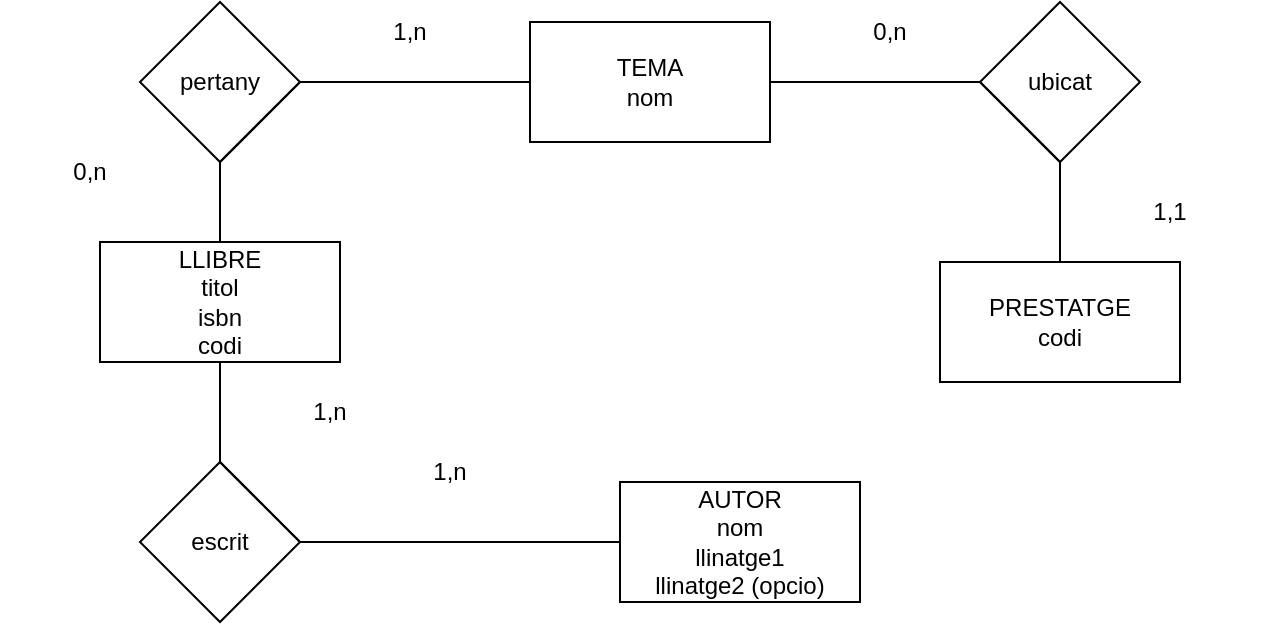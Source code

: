 <mxfile version="20.3.7" type="device"><diagram id="R2lEEEUBdFMjLlhIrx00" name="Page-1"><mxGraphModel dx="1422" dy="730" grid="1" gridSize="10" guides="1" tooltips="1" connect="1" arrows="1" fold="1" page="1" pageScale="1" pageWidth="850" pageHeight="1100" math="0" shadow="0" extFonts="Permanent Marker^https://fonts.googleapis.com/css?family=Permanent+Marker"><root><mxCell id="0"/><mxCell id="1" parent="0"/><mxCell id="NvzPR1KP5KjmLOhxE_iB-1" value="&lt;div&gt;LLIBRE&lt;/div&gt;&lt;div&gt;titol&lt;/div&gt;&lt;div&gt;isbn&lt;br&gt;&lt;/div&gt;&lt;div&gt;codi&lt;br&gt;&lt;/div&gt;" style="rounded=0;whiteSpace=wrap;html=1;" vertex="1" parent="1"><mxGeometry x="150" y="190" width="120" height="60" as="geometry"/></mxCell><mxCell id="NvzPR1KP5KjmLOhxE_iB-2" value="&lt;div&gt;TEMA&lt;/div&gt;&lt;div&gt;nom&lt;br&gt;&lt;/div&gt;" style="rounded=0;whiteSpace=wrap;html=1;" vertex="1" parent="1"><mxGeometry x="365" y="80" width="120" height="60" as="geometry"/></mxCell><mxCell id="NvzPR1KP5KjmLOhxE_iB-3" value="&lt;div&gt;AUTOR&lt;/div&gt;&lt;div&gt;nom&lt;/div&gt;&lt;div&gt;llinatge1&lt;/div&gt;&lt;div&gt;llinatge2 (opcio)&lt;br&gt;&lt;/div&gt;" style="rounded=0;whiteSpace=wrap;html=1;" vertex="1" parent="1"><mxGeometry x="410" y="310" width="120" height="60" as="geometry"/></mxCell><mxCell id="NvzPR1KP5KjmLOhxE_iB-4" value="&lt;div&gt;PRESTATGE&lt;/div&gt;&lt;div&gt;codi&lt;br&gt;&lt;/div&gt;" style="rounded=0;whiteSpace=wrap;html=1;" vertex="1" parent="1"><mxGeometry x="570" y="200" width="120" height="60" as="geometry"/></mxCell><mxCell id="NvzPR1KP5KjmLOhxE_iB-5" value="escrit" style="rhombus;whiteSpace=wrap;html=1;" vertex="1" parent="1"><mxGeometry x="170" y="300" width="80" height="80" as="geometry"/></mxCell><mxCell id="NvzPR1KP5KjmLOhxE_iB-6" value="" style="endArrow=none;html=1;rounded=0;exitX=0;exitY=0.5;exitDx=0;exitDy=0;" edge="1" parent="1" source="NvzPR1KP5KjmLOhxE_iB-3" target="NvzPR1KP5KjmLOhxE_iB-1"><mxGeometry width="50" height="50" relative="1" as="geometry"><mxPoint x="400" y="410" as="sourcePoint"/><mxPoint x="450" y="360" as="targetPoint"/><Array as="points"><mxPoint x="250" y="340"/><mxPoint x="210" y="300"/></Array></mxGeometry></mxCell><mxCell id="NvzPR1KP5KjmLOhxE_iB-11" value="1,n" style="text;html=1;strokeColor=none;fillColor=none;align=center;verticalAlign=middle;whiteSpace=wrap;rounded=0;" vertex="1" parent="1"><mxGeometry x="280" y="290" width="90" height="30" as="geometry"/></mxCell><mxCell id="NvzPR1KP5KjmLOhxE_iB-12" value="1,n" style="text;html=1;strokeColor=none;fillColor=none;align=center;verticalAlign=middle;whiteSpace=wrap;rounded=0;" vertex="1" parent="1"><mxGeometry x="220" y="260" width="90" height="30" as="geometry"/></mxCell><mxCell id="NvzPR1KP5KjmLOhxE_iB-13" value="pertany" style="rhombus;whiteSpace=wrap;html=1;" vertex="1" parent="1"><mxGeometry x="170" y="70" width="80" height="80" as="geometry"/></mxCell><mxCell id="NvzPR1KP5KjmLOhxE_iB-14" value="" style="endArrow=none;html=1;rounded=0;entryX=0;entryY=0.5;entryDx=0;entryDy=0;exitX=0.5;exitY=0;exitDx=0;exitDy=0;" edge="1" parent="1" source="NvzPR1KP5KjmLOhxE_iB-1" target="NvzPR1KP5KjmLOhxE_iB-2"><mxGeometry width="50" height="50" relative="1" as="geometry"><mxPoint x="400" y="410" as="sourcePoint"/><mxPoint x="320" y="120" as="targetPoint"/><Array as="points"><mxPoint x="210" y="150"/><mxPoint x="250" y="110"/></Array></mxGeometry></mxCell><mxCell id="NvzPR1KP5KjmLOhxE_iB-15" value="0,n" style="text;html=1;strokeColor=none;fillColor=none;align=center;verticalAlign=middle;whiteSpace=wrap;rounded=0;" vertex="1" parent="1"><mxGeometry x="100" y="140" width="90" height="30" as="geometry"/></mxCell><mxCell id="NvzPR1KP5KjmLOhxE_iB-16" value="1,n" style="text;html=1;strokeColor=none;fillColor=none;align=center;verticalAlign=middle;whiteSpace=wrap;rounded=0;" vertex="1" parent="1"><mxGeometry x="260" y="70" width="90" height="30" as="geometry"/></mxCell><mxCell id="NvzPR1KP5KjmLOhxE_iB-17" value="0,n" style="text;html=1;strokeColor=none;fillColor=none;align=center;verticalAlign=middle;whiteSpace=wrap;rounded=0;" vertex="1" parent="1"><mxGeometry x="500" y="70" width="90" height="30" as="geometry"/></mxCell><mxCell id="NvzPR1KP5KjmLOhxE_iB-18" value="1,1" style="text;html=1;strokeColor=none;fillColor=none;align=center;verticalAlign=middle;whiteSpace=wrap;rounded=0;" vertex="1" parent="1"><mxGeometry x="640" y="160" width="90" height="30" as="geometry"/></mxCell><mxCell id="NvzPR1KP5KjmLOhxE_iB-19" value="ubicat" style="rhombus;whiteSpace=wrap;html=1;" vertex="1" parent="1"><mxGeometry x="590" y="70" width="80" height="80" as="geometry"/></mxCell><mxCell id="NvzPR1KP5KjmLOhxE_iB-20" value="" style="endArrow=none;html=1;rounded=0;exitX=1;exitY=0.5;exitDx=0;exitDy=0;entryX=0.5;entryY=0;entryDx=0;entryDy=0;" edge="1" parent="1" source="NvzPR1KP5KjmLOhxE_iB-2" target="NvzPR1KP5KjmLOhxE_iB-4"><mxGeometry width="50" height="50" relative="1" as="geometry"><mxPoint x="390" y="410" as="sourcePoint"/><mxPoint x="440" y="360" as="targetPoint"/><Array as="points"><mxPoint x="590" y="110"/><mxPoint x="630" y="150"/></Array></mxGeometry></mxCell></root></mxGraphModel></diagram></mxfile>